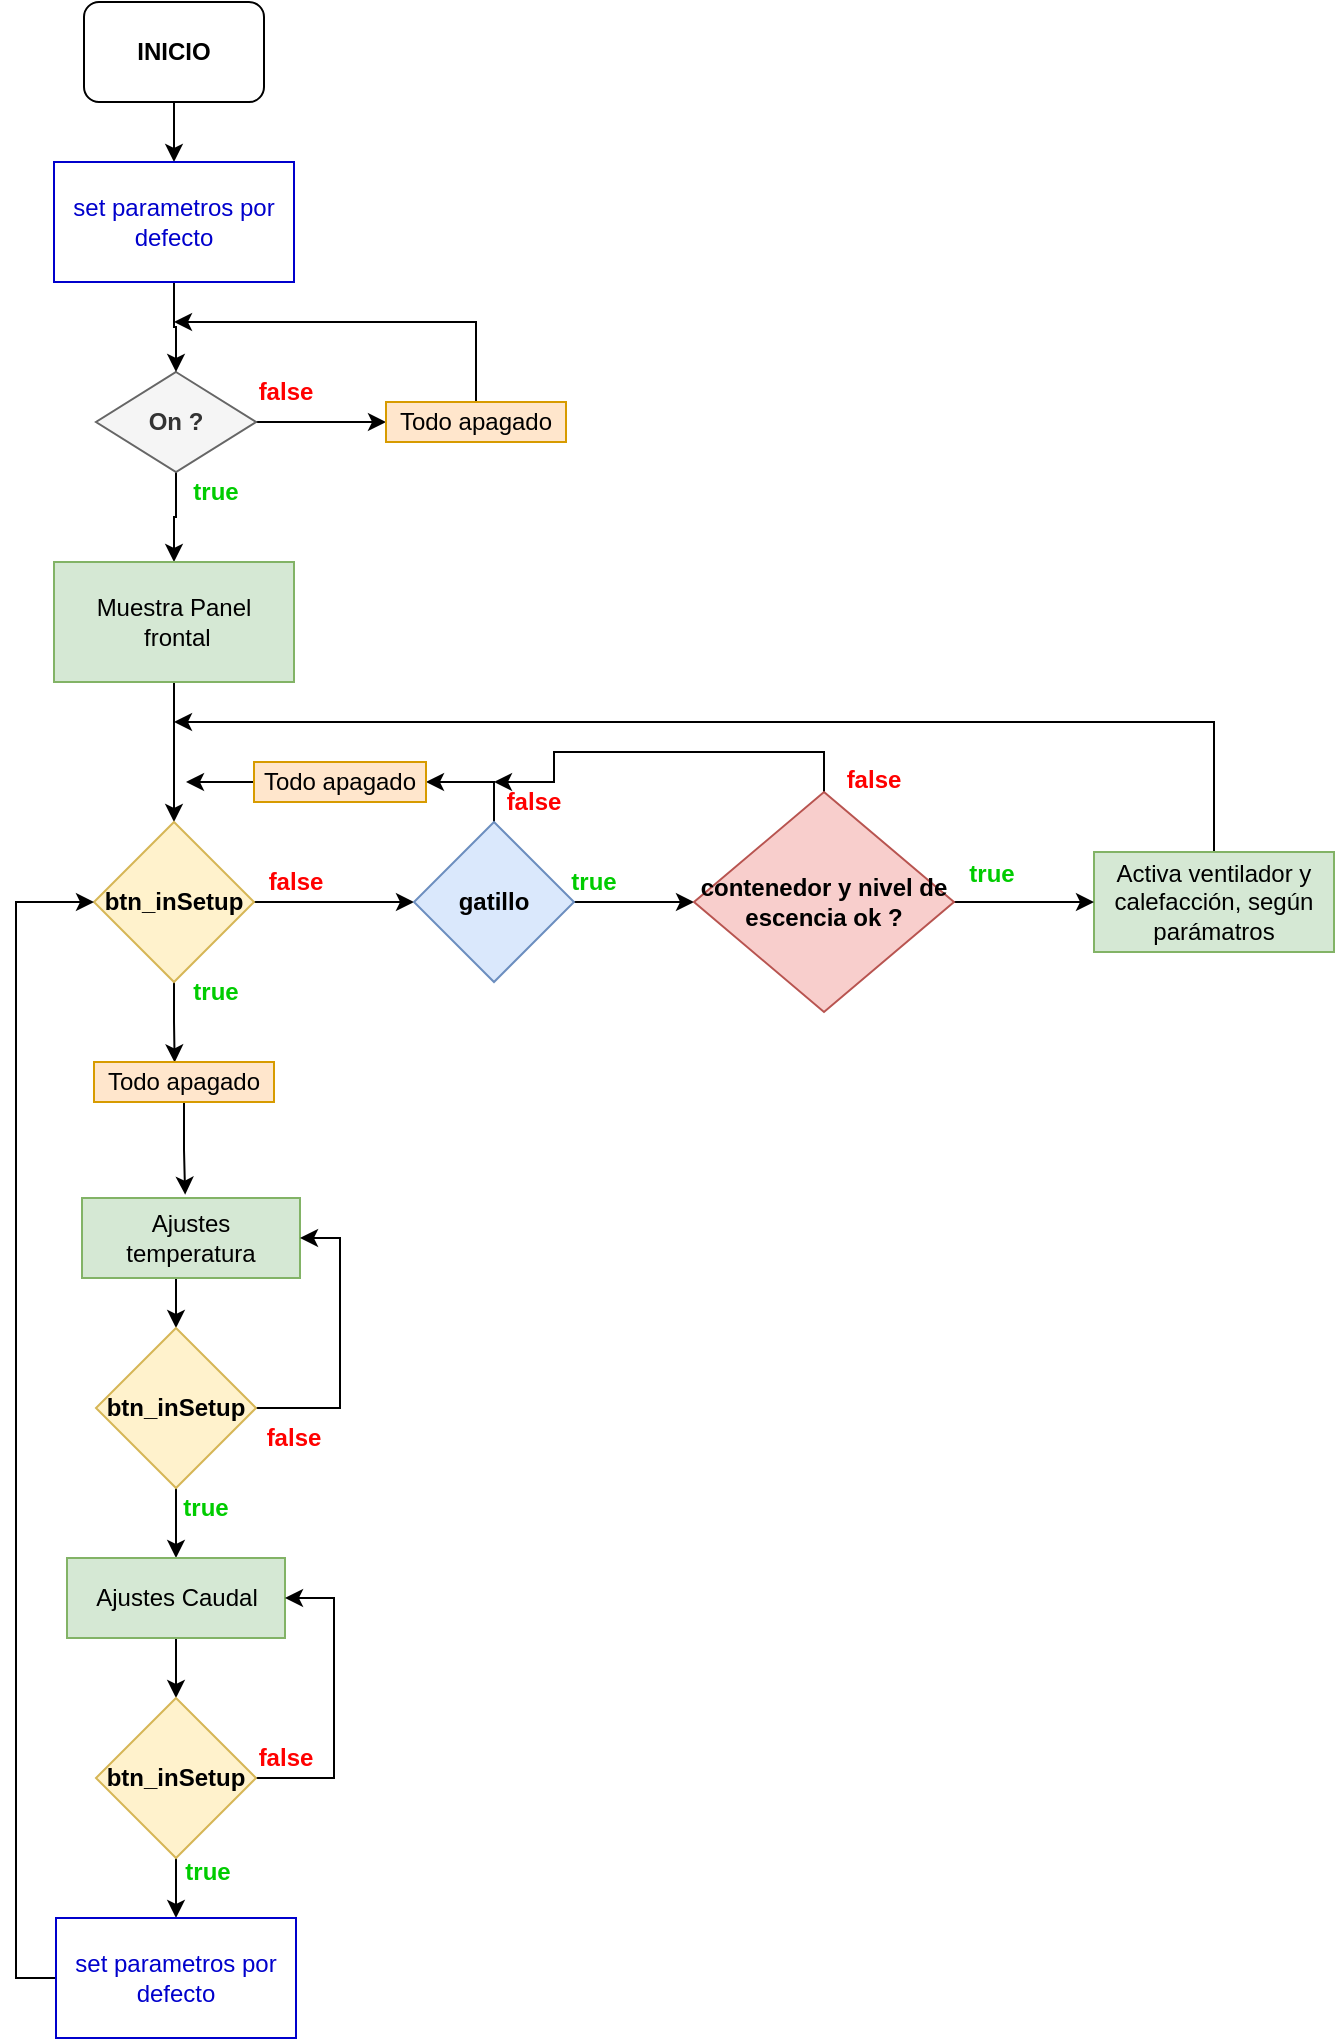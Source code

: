<mxfile version="15.1.4" type="github">
  <diagram id="XZQ7QMrkXwudgW5ghDF_" name="LogicaBlaster">
    <mxGraphModel dx="1673" dy="908" grid="1" gridSize="10" guides="1" tooltips="1" connect="1" arrows="1" fold="1" page="1" pageScale="1" pageWidth="827" pageHeight="1169" math="0" shadow="0">
      <root>
        <mxCell id="0" />
        <mxCell id="1" parent="0" />
        <mxCell id="zHf5ErEGegADbwDtTBFq-70" style="edgeStyle=orthogonalEdgeStyle;rounded=0;orthogonalLoop=1;jettySize=auto;html=1;exitX=0.5;exitY=1;exitDx=0;exitDy=0;entryX=0.5;entryY=0;entryDx=0;entryDy=0;" edge="1" parent="1" source="zHf5ErEGegADbwDtTBFq-1" target="zHf5ErEGegADbwDtTBFq-69">
          <mxGeometry relative="1" as="geometry" />
        </mxCell>
        <mxCell id="zHf5ErEGegADbwDtTBFq-1" value="&lt;b&gt;INICIO&lt;/b&gt;&lt;br&gt;" style="rounded=1;whiteSpace=wrap;html=1;" vertex="1" parent="1">
          <mxGeometry x="125" y="20" width="90" height="50" as="geometry" />
        </mxCell>
        <object label="" id="zHf5ErEGegADbwDtTBFq-4">
          <mxCell style="edgeStyle=orthogonalEdgeStyle;rounded=0;orthogonalLoop=1;jettySize=auto;html=1;" edge="1" parent="1" source="zHf5ErEGegADbwDtTBFq-2" target="zHf5ErEGegADbwDtTBFq-3">
            <mxGeometry relative="1" as="geometry" />
          </mxCell>
        </object>
        <mxCell id="zHf5ErEGegADbwDtTBFq-10" style="edgeStyle=orthogonalEdgeStyle;rounded=0;orthogonalLoop=1;jettySize=auto;html=1;exitX=0.5;exitY=1;exitDx=0;exitDy=0;entryX=0.5;entryY=0;entryDx=0;entryDy=0;" edge="1" parent="1" source="zHf5ErEGegADbwDtTBFq-2" target="zHf5ErEGegADbwDtTBFq-9">
          <mxGeometry relative="1" as="geometry" />
        </mxCell>
        <mxCell id="zHf5ErEGegADbwDtTBFq-2" value="&lt;b&gt;On ?&lt;/b&gt;" style="rhombus;whiteSpace=wrap;html=1;fillColor=#f5f5f5;strokeColor=#666666;fontColor=#333333;" vertex="1" parent="1">
          <mxGeometry x="131" y="205" width="80" height="50" as="geometry" />
        </mxCell>
        <mxCell id="zHf5ErEGegADbwDtTBFq-73" style="edgeStyle=orthogonalEdgeStyle;rounded=0;orthogonalLoop=1;jettySize=auto;html=1;exitX=0.5;exitY=0;exitDx=0;exitDy=0;" edge="1" parent="1" source="zHf5ErEGegADbwDtTBFq-3">
          <mxGeometry relative="1" as="geometry">
            <mxPoint x="170" y="180" as="targetPoint" />
            <Array as="points">
              <mxPoint x="321" y="180" />
            </Array>
          </mxGeometry>
        </mxCell>
        <mxCell id="zHf5ErEGegADbwDtTBFq-3" value="Todo apagado" style="whiteSpace=wrap;html=1;fillColor=#ffe6cc;strokeColor=#d79b00;" vertex="1" parent="1">
          <mxGeometry x="276" y="220" width="90" height="20" as="geometry" />
        </mxCell>
        <mxCell id="zHf5ErEGegADbwDtTBFq-13" value="" style="edgeStyle=orthogonalEdgeStyle;rounded=0;orthogonalLoop=1;jettySize=auto;html=1;" edge="1" parent="1" source="zHf5ErEGegADbwDtTBFq-9" target="zHf5ErEGegADbwDtTBFq-12">
          <mxGeometry relative="1" as="geometry" />
        </mxCell>
        <mxCell id="zHf5ErEGegADbwDtTBFq-9" value="Muestra Panel&lt;br&gt;&amp;nbsp;frontal" style="whiteSpace=wrap;html=1;fillColor=#d5e8d4;strokeColor=#82b366;" vertex="1" parent="1">
          <mxGeometry x="110" y="300" width="120" height="60" as="geometry" />
        </mxCell>
        <mxCell id="zHf5ErEGegADbwDtTBFq-15" value="" style="edgeStyle=orthogonalEdgeStyle;rounded=0;orthogonalLoop=1;jettySize=auto;html=1;" edge="1" parent="1" source="zHf5ErEGegADbwDtTBFq-12" target="zHf5ErEGegADbwDtTBFq-14">
          <mxGeometry relative="1" as="geometry" />
        </mxCell>
        <mxCell id="zHf5ErEGegADbwDtTBFq-79" style="edgeStyle=orthogonalEdgeStyle;rounded=0;orthogonalLoop=1;jettySize=auto;html=1;exitX=0.5;exitY=1;exitDx=0;exitDy=0;entryX=0.448;entryY=0.011;entryDx=0;entryDy=0;entryPerimeter=0;" edge="1" parent="1" source="zHf5ErEGegADbwDtTBFq-12" target="zHf5ErEGegADbwDtTBFq-78">
          <mxGeometry relative="1" as="geometry" />
        </mxCell>
        <mxCell id="zHf5ErEGegADbwDtTBFq-12" value="&lt;b&gt;btn_inSetup&lt;/b&gt;" style="rhombus;whiteSpace=wrap;html=1;fillColor=#fff2cc;strokeColor=#d6b656;" vertex="1" parent="1">
          <mxGeometry x="130" y="430" width="80" height="80" as="geometry" />
        </mxCell>
        <mxCell id="zHf5ErEGegADbwDtTBFq-28" style="edgeStyle=orthogonalEdgeStyle;rounded=0;orthogonalLoop=1;jettySize=auto;html=1;exitX=0.5;exitY=0;exitDx=0;exitDy=0;" edge="1" parent="1" source="zHf5ErEGegADbwDtTBFq-14">
          <mxGeometry relative="1" as="geometry">
            <mxPoint x="296" y="410" as="targetPoint" />
            <Array as="points">
              <mxPoint x="330" y="410" />
              <mxPoint x="296" y="410" />
            </Array>
          </mxGeometry>
        </mxCell>
        <mxCell id="zHf5ErEGegADbwDtTBFq-32" style="edgeStyle=orthogonalEdgeStyle;rounded=0;orthogonalLoop=1;jettySize=auto;html=1;exitX=1;exitY=0.5;exitDx=0;exitDy=0;entryX=0;entryY=0.5;entryDx=0;entryDy=0;" edge="1" parent="1" source="zHf5ErEGegADbwDtTBFq-14" target="zHf5ErEGegADbwDtTBFq-31">
          <mxGeometry relative="1" as="geometry" />
        </mxCell>
        <mxCell id="zHf5ErEGegADbwDtTBFq-14" value="&lt;b&gt;gatillo&lt;/b&gt;" style="rhombus;whiteSpace=wrap;html=1;fillColor=#dae8fc;strokeColor=#6c8ebf;" vertex="1" parent="1">
          <mxGeometry x="290" y="430" width="80" height="80" as="geometry" />
        </mxCell>
        <mxCell id="zHf5ErEGegADbwDtTBFq-16" value="&lt;font color=&quot;#00cc00&quot;&gt;&lt;b&gt;true&lt;/b&gt;&lt;/font&gt;" style="text;html=1;strokeColor=none;fillColor=none;align=center;verticalAlign=middle;whiteSpace=wrap;rounded=0;" vertex="1" parent="1">
          <mxGeometry x="171" y="255" width="40" height="20" as="geometry" />
        </mxCell>
        <mxCell id="zHf5ErEGegADbwDtTBFq-23" style="edgeStyle=orthogonalEdgeStyle;rounded=0;orthogonalLoop=1;jettySize=auto;html=1;exitX=0.5;exitY=0;exitDx=0;exitDy=0;" edge="1" parent="1" source="zHf5ErEGegADbwDtTBFq-20">
          <mxGeometry relative="1" as="geometry">
            <mxPoint x="170" y="380" as="targetPoint" />
            <mxPoint x="790" y="430" as="sourcePoint" />
            <Array as="points">
              <mxPoint x="690" y="380" />
            </Array>
          </mxGeometry>
        </mxCell>
        <mxCell id="zHf5ErEGegADbwDtTBFq-20" value="Activa ventilador y calefacción, según parámatros" style="whiteSpace=wrap;html=1;fillColor=#d5e8d4;strokeColor=#82b366;" vertex="1" parent="1">
          <mxGeometry x="630" y="445" width="120" height="50" as="geometry" />
        </mxCell>
        <mxCell id="zHf5ErEGegADbwDtTBFq-29" style="edgeStyle=orthogonalEdgeStyle;rounded=0;orthogonalLoop=1;jettySize=auto;html=1;exitX=0;exitY=0.5;exitDx=0;exitDy=0;" edge="1" parent="1" source="zHf5ErEGegADbwDtTBFq-24">
          <mxGeometry relative="1" as="geometry">
            <mxPoint x="176" y="409.857" as="targetPoint" />
          </mxGeometry>
        </mxCell>
        <mxCell id="zHf5ErEGegADbwDtTBFq-24" value="Todo apagado" style="whiteSpace=wrap;html=1;fillColor=#ffe6cc;strokeColor=#d79b00;" vertex="1" parent="1">
          <mxGeometry x="210" y="400" width="86" height="20" as="geometry" />
        </mxCell>
        <mxCell id="zHf5ErEGegADbwDtTBFq-33" style="edgeStyle=orthogonalEdgeStyle;rounded=0;orthogonalLoop=1;jettySize=auto;html=1;exitX=1;exitY=0.5;exitDx=0;exitDy=0;entryX=0;entryY=0.5;entryDx=0;entryDy=0;" edge="1" parent="1" source="zHf5ErEGegADbwDtTBFq-31" target="zHf5ErEGegADbwDtTBFq-20">
          <mxGeometry relative="1" as="geometry" />
        </mxCell>
        <mxCell id="zHf5ErEGegADbwDtTBFq-36" style="edgeStyle=orthogonalEdgeStyle;rounded=0;orthogonalLoop=1;jettySize=auto;html=1;exitX=0.5;exitY=0;exitDx=0;exitDy=0;" edge="1" parent="1" source="zHf5ErEGegADbwDtTBFq-31">
          <mxGeometry relative="1" as="geometry">
            <mxPoint x="330" y="410" as="targetPoint" />
            <Array as="points">
              <mxPoint x="495" y="395" />
              <mxPoint x="360" y="395" />
              <mxPoint x="360" y="410" />
            </Array>
          </mxGeometry>
        </mxCell>
        <mxCell id="zHf5ErEGegADbwDtTBFq-31" value="&lt;span&gt;&lt;b&gt;contenedor y nivel de escencia ok ?&lt;/b&gt;&lt;/span&gt;" style="rhombus;whiteSpace=wrap;html=1;fillColor=#f8cecc;strokeColor=#b85450;" vertex="1" parent="1">
          <mxGeometry x="430" y="415" width="130" height="110" as="geometry" />
        </mxCell>
        <mxCell id="zHf5ErEGegADbwDtTBFq-54" style="edgeStyle=orthogonalEdgeStyle;rounded=0;orthogonalLoop=1;jettySize=auto;html=1;exitX=0.5;exitY=1;exitDx=0;exitDy=0;entryX=0.5;entryY=0;entryDx=0;entryDy=0;" edge="1" parent="1" source="zHf5ErEGegADbwDtTBFq-38" target="zHf5ErEGegADbwDtTBFq-40">
          <mxGeometry relative="1" as="geometry" />
        </mxCell>
        <mxCell id="zHf5ErEGegADbwDtTBFq-38" value="Ajustes temperatura" style="whiteSpace=wrap;html=1;fillColor=#d5e8d4;strokeColor=#82b366;" vertex="1" parent="1">
          <mxGeometry x="124" y="618" width="109" height="40" as="geometry" />
        </mxCell>
        <mxCell id="zHf5ErEGegADbwDtTBFq-41" style="edgeStyle=orthogonalEdgeStyle;rounded=0;orthogonalLoop=1;jettySize=auto;html=1;exitX=1;exitY=0.5;exitDx=0;exitDy=0;entryX=1;entryY=0.5;entryDx=0;entryDy=0;" edge="1" parent="1" source="zHf5ErEGegADbwDtTBFq-40" target="zHf5ErEGegADbwDtTBFq-38">
          <mxGeometry relative="1" as="geometry" />
        </mxCell>
        <mxCell id="zHf5ErEGegADbwDtTBFq-56" style="edgeStyle=orthogonalEdgeStyle;rounded=0;orthogonalLoop=1;jettySize=auto;html=1;exitX=0.5;exitY=1;exitDx=0;exitDy=0;entryX=0.5;entryY=0;entryDx=0;entryDy=0;" edge="1" parent="1" source="zHf5ErEGegADbwDtTBFq-40" target="zHf5ErEGegADbwDtTBFq-55">
          <mxGeometry relative="1" as="geometry" />
        </mxCell>
        <mxCell id="zHf5ErEGegADbwDtTBFq-40" value="&lt;b&gt;btn_inSetup&lt;/b&gt;" style="rhombus;whiteSpace=wrap;html=1;fillColor=#fff2cc;strokeColor=#d6b656;" vertex="1" parent="1">
          <mxGeometry x="131" y="683" width="80" height="80" as="geometry" />
        </mxCell>
        <mxCell id="zHf5ErEGegADbwDtTBFq-43" value="&lt;font color=&quot;#ff0000&quot;&gt;&lt;b&gt;false&lt;/b&gt;&lt;/font&gt;" style="text;html=1;strokeColor=none;fillColor=none;align=center;verticalAlign=middle;whiteSpace=wrap;rounded=0;" vertex="1" parent="1">
          <mxGeometry x="206" y="205" width="40" height="20" as="geometry" />
        </mxCell>
        <mxCell id="zHf5ErEGegADbwDtTBFq-44" value="&lt;font color=&quot;#ff0000&quot;&gt;&lt;b&gt;false&lt;/b&gt;&lt;/font&gt;" style="text;html=1;strokeColor=none;fillColor=none;align=center;verticalAlign=middle;whiteSpace=wrap;rounded=0;" vertex="1" parent="1">
          <mxGeometry x="500" y="399" width="40" height="20" as="geometry" />
        </mxCell>
        <mxCell id="zHf5ErEGegADbwDtTBFq-45" value="&lt;font color=&quot;#ff0000&quot;&gt;&lt;b&gt;false&lt;/b&gt;&lt;/font&gt;" style="text;html=1;strokeColor=none;fillColor=none;align=center;verticalAlign=middle;whiteSpace=wrap;rounded=0;" vertex="1" parent="1">
          <mxGeometry x="330" y="410" width="40" height="20" as="geometry" />
        </mxCell>
        <mxCell id="zHf5ErEGegADbwDtTBFq-46" value="&lt;font color=&quot;#ff0000&quot;&gt;&lt;b&gt;false&lt;/b&gt;&lt;/font&gt;" style="text;html=1;strokeColor=none;fillColor=none;align=center;verticalAlign=middle;whiteSpace=wrap;rounded=0;" vertex="1" parent="1">
          <mxGeometry x="211" y="450" width="40" height="20" as="geometry" />
        </mxCell>
        <mxCell id="zHf5ErEGegADbwDtTBFq-47" value="&lt;font color=&quot;#ff0000&quot;&gt;&lt;b&gt;false&lt;/b&gt;&lt;/font&gt;" style="text;html=1;strokeColor=none;fillColor=none;align=center;verticalAlign=middle;whiteSpace=wrap;rounded=0;" vertex="1" parent="1">
          <mxGeometry x="210" y="728" width="40" height="20" as="geometry" />
        </mxCell>
        <mxCell id="zHf5ErEGegADbwDtTBFq-48" value="&lt;font color=&quot;#00cc00&quot;&gt;&lt;b&gt;true&lt;/b&gt;&lt;/font&gt;" style="text;html=1;strokeColor=none;fillColor=none;align=center;verticalAlign=middle;whiteSpace=wrap;rounded=0;" vertex="1" parent="1">
          <mxGeometry x="559" y="446" width="40" height="20" as="geometry" />
        </mxCell>
        <mxCell id="zHf5ErEGegADbwDtTBFq-49" value="&lt;font color=&quot;#00cc00&quot;&gt;&lt;b&gt;true&lt;/b&gt;&lt;/font&gt;" style="text;html=1;strokeColor=none;fillColor=none;align=center;verticalAlign=middle;whiteSpace=wrap;rounded=0;" vertex="1" parent="1">
          <mxGeometry x="360" y="450" width="40" height="20" as="geometry" />
        </mxCell>
        <mxCell id="zHf5ErEGegADbwDtTBFq-50" value="&lt;font color=&quot;#00cc00&quot;&gt;&lt;b&gt;true&lt;/b&gt;&lt;/font&gt;" style="text;html=1;strokeColor=none;fillColor=none;align=center;verticalAlign=middle;whiteSpace=wrap;rounded=0;" vertex="1" parent="1">
          <mxGeometry x="171" y="505" width="40" height="20" as="geometry" />
        </mxCell>
        <mxCell id="zHf5ErEGegADbwDtTBFq-51" value="&lt;font color=&quot;#00cc00&quot;&gt;&lt;b&gt;true&lt;/b&gt;&lt;/font&gt;" style="text;html=1;strokeColor=none;fillColor=none;align=center;verticalAlign=middle;whiteSpace=wrap;rounded=0;" vertex="1" parent="1">
          <mxGeometry x="166" y="763" width="40" height="20" as="geometry" />
        </mxCell>
        <mxCell id="zHf5ErEGegADbwDtTBFq-61" style="edgeStyle=orthogonalEdgeStyle;rounded=0;orthogonalLoop=1;jettySize=auto;html=1;exitX=0.5;exitY=1;exitDx=0;exitDy=0;entryX=0.5;entryY=0;entryDx=0;entryDy=0;" edge="1" parent="1" source="zHf5ErEGegADbwDtTBFq-55" target="zHf5ErEGegADbwDtTBFq-58">
          <mxGeometry relative="1" as="geometry" />
        </mxCell>
        <mxCell id="zHf5ErEGegADbwDtTBFq-55" value="Ajustes Caudal" style="whiteSpace=wrap;html=1;fillColor=#d5e8d4;strokeColor=#82b366;" vertex="1" parent="1">
          <mxGeometry x="116.5" y="798" width="109" height="40" as="geometry" />
        </mxCell>
        <mxCell id="zHf5ErEGegADbwDtTBFq-59" style="edgeStyle=orthogonalEdgeStyle;rounded=0;orthogonalLoop=1;jettySize=auto;html=1;exitX=1;exitY=0.5;exitDx=0;exitDy=0;entryX=1;entryY=0.5;entryDx=0;entryDy=0;" edge="1" parent="1" source="zHf5ErEGegADbwDtTBFq-58" target="zHf5ErEGegADbwDtTBFq-55">
          <mxGeometry relative="1" as="geometry">
            <Array as="points">
              <mxPoint x="250" y="908" />
              <mxPoint x="250" y="818" />
            </Array>
          </mxGeometry>
        </mxCell>
        <mxCell id="zHf5ErEGegADbwDtTBFq-75" style="edgeStyle=orthogonalEdgeStyle;rounded=0;orthogonalLoop=1;jettySize=auto;html=1;exitX=0.5;exitY=1;exitDx=0;exitDy=0;entryX=0.5;entryY=0;entryDx=0;entryDy=0;" edge="1" parent="1" source="zHf5ErEGegADbwDtTBFq-58" target="zHf5ErEGegADbwDtTBFq-74">
          <mxGeometry relative="1" as="geometry" />
        </mxCell>
        <mxCell id="zHf5ErEGegADbwDtTBFq-58" value="&lt;b&gt;btn_inSetup&lt;/b&gt;" style="rhombus;whiteSpace=wrap;html=1;fillColor=#fff2cc;strokeColor=#d6b656;" vertex="1" parent="1">
          <mxGeometry x="131" y="868" width="80" height="80" as="geometry" />
        </mxCell>
        <mxCell id="zHf5ErEGegADbwDtTBFq-60" value="&lt;font color=&quot;#ff0000&quot;&gt;&lt;b&gt;false&lt;/b&gt;&lt;/font&gt;" style="text;html=1;strokeColor=none;fillColor=none;align=center;verticalAlign=middle;whiteSpace=wrap;rounded=0;" vertex="1" parent="1">
          <mxGeometry x="206" y="888" width="40" height="20" as="geometry" />
        </mxCell>
        <mxCell id="zHf5ErEGegADbwDtTBFq-72" style="edgeStyle=orthogonalEdgeStyle;rounded=0;orthogonalLoop=1;jettySize=auto;html=1;exitX=0.5;exitY=1;exitDx=0;exitDy=0;entryX=0.5;entryY=0;entryDx=0;entryDy=0;" edge="1" parent="1" source="zHf5ErEGegADbwDtTBFq-69" target="zHf5ErEGegADbwDtTBFq-2">
          <mxGeometry relative="1" as="geometry" />
        </mxCell>
        <mxCell id="zHf5ErEGegADbwDtTBFq-69" value="&lt;span&gt;&lt;font color=&quot;#0000cc&quot;&gt;set parametros por defecto&lt;/font&gt;&lt;/span&gt;" style="rounded=0;whiteSpace=wrap;html=1;strokeColor=#0000CC;" vertex="1" parent="1">
          <mxGeometry x="110" y="100" width="120" height="60" as="geometry" />
        </mxCell>
        <mxCell id="zHf5ErEGegADbwDtTBFq-77" style="edgeStyle=orthogonalEdgeStyle;rounded=0;orthogonalLoop=1;jettySize=auto;html=1;exitX=0;exitY=0.5;exitDx=0;exitDy=0;entryX=0;entryY=0.5;entryDx=0;entryDy=0;" edge="1" parent="1" source="zHf5ErEGegADbwDtTBFq-74" target="zHf5ErEGegADbwDtTBFq-12">
          <mxGeometry relative="1" as="geometry" />
        </mxCell>
        <mxCell id="zHf5ErEGegADbwDtTBFq-74" value="&lt;span&gt;&lt;font color=&quot;#0000cc&quot;&gt;set parametros por defecto&lt;/font&gt;&lt;/span&gt;" style="rounded=0;whiteSpace=wrap;html=1;strokeColor=#0000CC;" vertex="1" parent="1">
          <mxGeometry x="111" y="978" width="120" height="60" as="geometry" />
        </mxCell>
        <mxCell id="zHf5ErEGegADbwDtTBFq-76" value="&lt;font color=&quot;#00cc00&quot;&gt;&lt;b&gt;true&lt;/b&gt;&lt;/font&gt;" style="text;html=1;strokeColor=none;fillColor=none;align=center;verticalAlign=middle;whiteSpace=wrap;rounded=0;" vertex="1" parent="1">
          <mxGeometry x="167" y="945" width="40" height="20" as="geometry" />
        </mxCell>
        <mxCell id="zHf5ErEGegADbwDtTBFq-80" style="edgeStyle=orthogonalEdgeStyle;rounded=0;orthogonalLoop=1;jettySize=auto;html=1;exitX=0.5;exitY=1;exitDx=0;exitDy=0;entryX=0.473;entryY=-0.042;entryDx=0;entryDy=0;entryPerimeter=0;" edge="1" parent="1" source="zHf5ErEGegADbwDtTBFq-78" target="zHf5ErEGegADbwDtTBFq-38">
          <mxGeometry relative="1" as="geometry" />
        </mxCell>
        <mxCell id="zHf5ErEGegADbwDtTBFq-78" value="Todo apagado" style="whiteSpace=wrap;html=1;fillColor=#ffe6cc;strokeColor=#d79b00;" vertex="1" parent="1">
          <mxGeometry x="130" y="550" width="90" height="20" as="geometry" />
        </mxCell>
      </root>
    </mxGraphModel>
  </diagram>
</mxfile>
